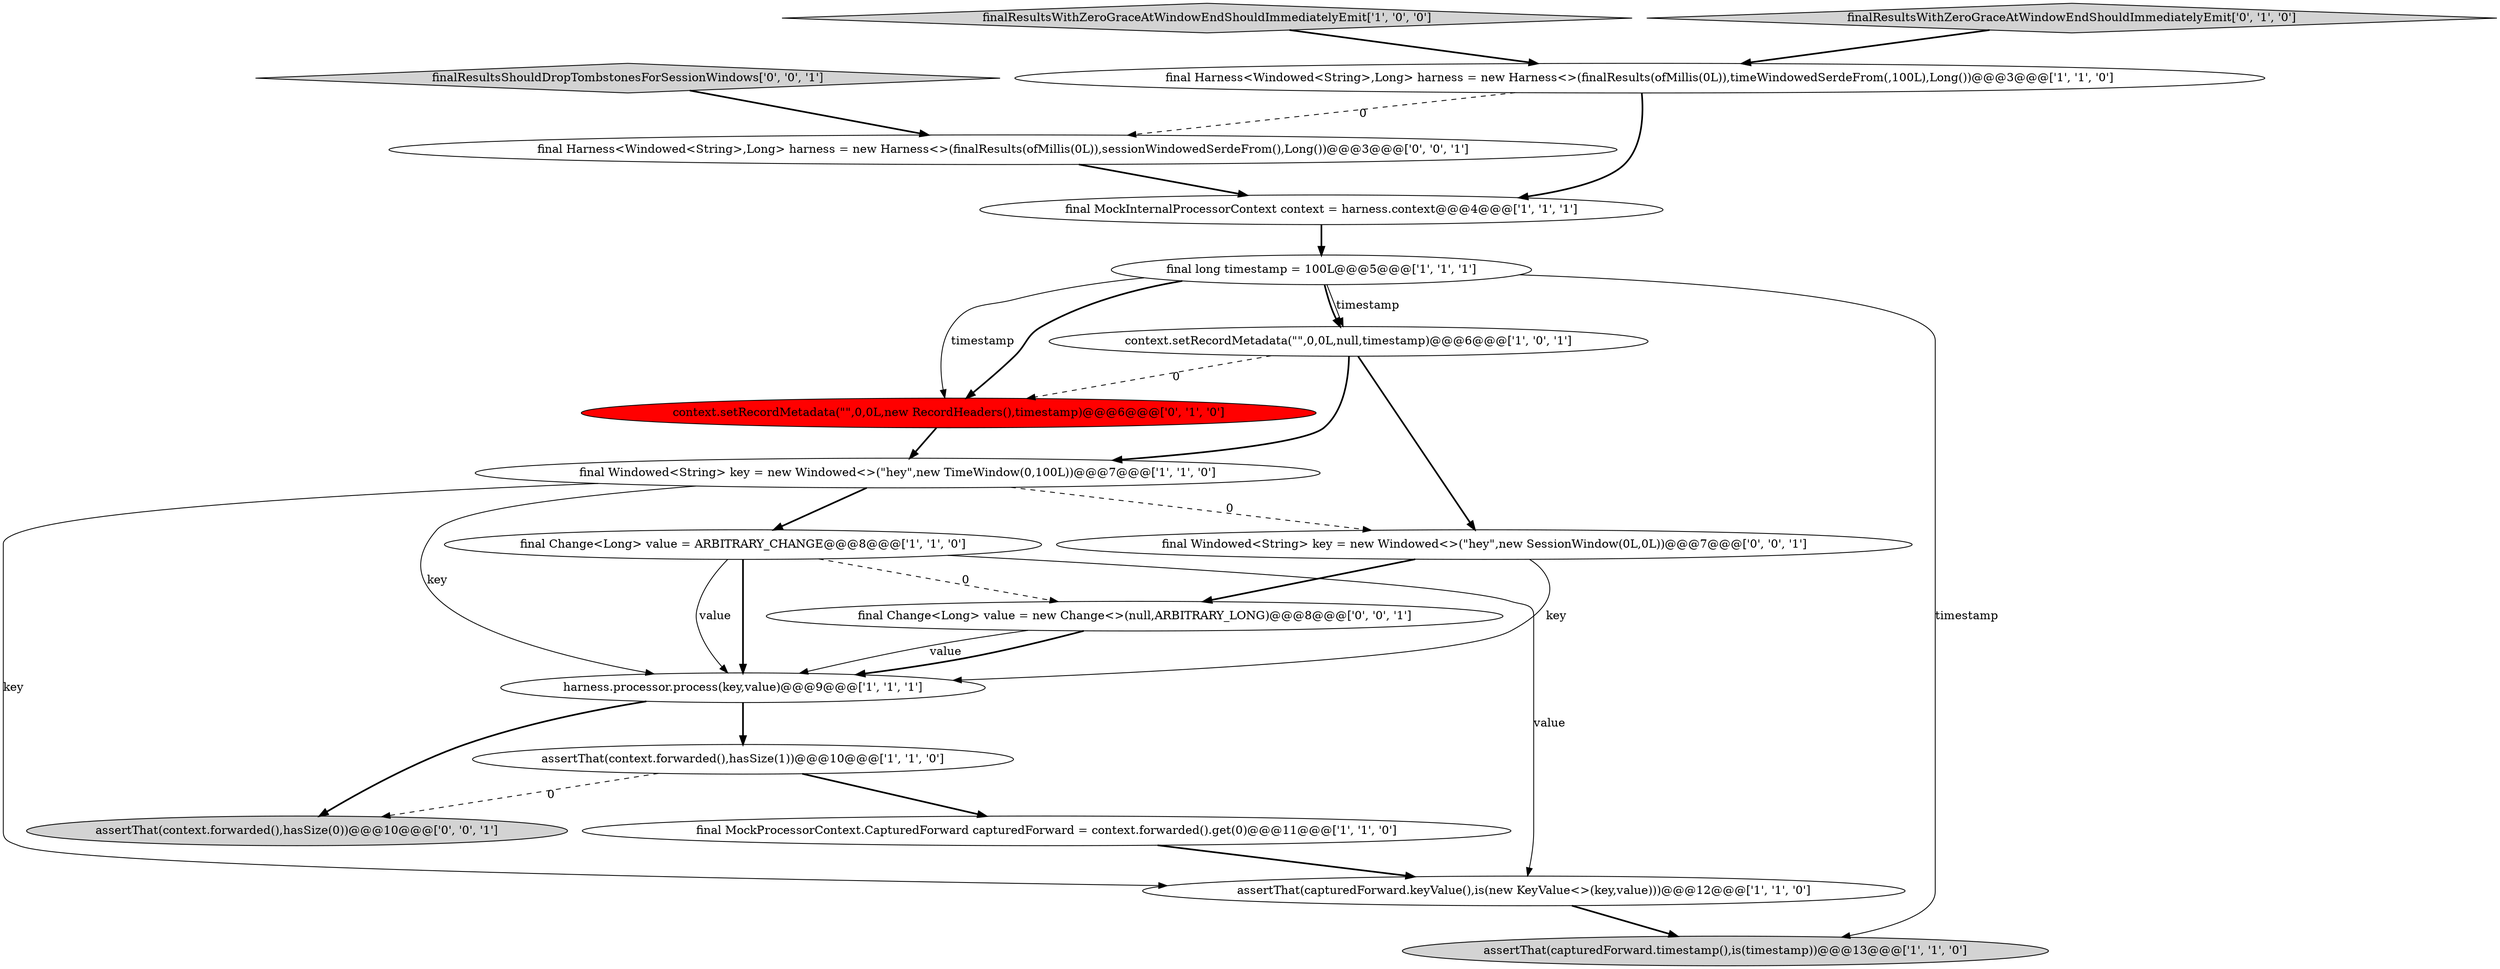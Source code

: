 digraph {
15 [style = filled, label = "final Change<Long> value = new Change<>(null,ARBITRARY_LONG)@@@8@@@['0', '0', '1']", fillcolor = white, shape = ellipse image = "AAA0AAABBB3BBB"];
18 [style = filled, label = "final Windowed<String> key = new Windowed<>(\"hey\",new SessionWindow(0L,0L))@@@7@@@['0', '0', '1']", fillcolor = white, shape = ellipse image = "AAA0AAABBB3BBB"];
7 [style = filled, label = "harness.processor.process(key,value)@@@9@@@['1', '1', '1']", fillcolor = white, shape = ellipse image = "AAA0AAABBB1BBB"];
6 [style = filled, label = "final Change<Long> value = ARBITRARY_CHANGE@@@8@@@['1', '1', '0']", fillcolor = white, shape = ellipse image = "AAA0AAABBB1BBB"];
8 [style = filled, label = "assertThat(capturedForward.timestamp(),is(timestamp))@@@13@@@['1', '1', '0']", fillcolor = lightgray, shape = ellipse image = "AAA0AAABBB1BBB"];
10 [style = filled, label = "final Windowed<String> key = new Windowed<>(\"hey\",new TimeWindow(0,100L))@@@7@@@['1', '1', '0']", fillcolor = white, shape = ellipse image = "AAA0AAABBB1BBB"];
12 [style = filled, label = "context.setRecordMetadata(\"\",0,0L,new RecordHeaders(),timestamp)@@@6@@@['0', '1', '0']", fillcolor = red, shape = ellipse image = "AAA1AAABBB2BBB"];
11 [style = filled, label = "assertThat(context.forwarded(),hasSize(1))@@@10@@@['1', '1', '0']", fillcolor = white, shape = ellipse image = "AAA0AAABBB1BBB"];
2 [style = filled, label = "context.setRecordMetadata(\"\",0,0L,null,timestamp)@@@6@@@['1', '0', '1']", fillcolor = white, shape = ellipse image = "AAA0AAABBB1BBB"];
14 [style = filled, label = "finalResultsShouldDropTombstonesForSessionWindows['0', '0', '1']", fillcolor = lightgray, shape = diamond image = "AAA0AAABBB3BBB"];
17 [style = filled, label = "final Harness<Windowed<String>,Long> harness = new Harness<>(finalResults(ofMillis(0L)),sessionWindowedSerdeFrom(),Long())@@@3@@@['0', '0', '1']", fillcolor = white, shape = ellipse image = "AAA0AAABBB3BBB"];
3 [style = filled, label = "final MockProcessorContext.CapturedForward capturedForward = context.forwarded().get(0)@@@11@@@['1', '1', '0']", fillcolor = white, shape = ellipse image = "AAA0AAABBB1BBB"];
4 [style = filled, label = "final Harness<Windowed<String>,Long> harness = new Harness<>(finalResults(ofMillis(0L)),timeWindowedSerdeFrom(,100L),Long())@@@3@@@['1', '1', '0']", fillcolor = white, shape = ellipse image = "AAA0AAABBB1BBB"];
9 [style = filled, label = "finalResultsWithZeroGraceAtWindowEndShouldImmediatelyEmit['1', '0', '0']", fillcolor = lightgray, shape = diamond image = "AAA0AAABBB1BBB"];
13 [style = filled, label = "finalResultsWithZeroGraceAtWindowEndShouldImmediatelyEmit['0', '1', '0']", fillcolor = lightgray, shape = diamond image = "AAA0AAABBB2BBB"];
1 [style = filled, label = "final MockInternalProcessorContext context = harness.context@@@4@@@['1', '1', '1']", fillcolor = white, shape = ellipse image = "AAA0AAABBB1BBB"];
16 [style = filled, label = "assertThat(context.forwarded(),hasSize(0))@@@10@@@['0', '0', '1']", fillcolor = lightgray, shape = ellipse image = "AAA0AAABBB3BBB"];
0 [style = filled, label = "assertThat(capturedForward.keyValue(),is(new KeyValue<>(key,value)))@@@12@@@['1', '1', '0']", fillcolor = white, shape = ellipse image = "AAA0AAABBB1BBB"];
5 [style = filled, label = "final long timestamp = 100L@@@5@@@['1', '1', '1']", fillcolor = white, shape = ellipse image = "AAA0AAABBB1BBB"];
1->5 [style = bold, label=""];
5->8 [style = solid, label="timestamp"];
7->11 [style = bold, label=""];
17->1 [style = bold, label=""];
15->7 [style = bold, label=""];
4->17 [style = dashed, label="0"];
11->16 [style = dashed, label="0"];
5->12 [style = solid, label="timestamp"];
9->4 [style = bold, label=""];
18->15 [style = bold, label=""];
5->2 [style = solid, label="timestamp"];
2->18 [style = bold, label=""];
14->17 [style = bold, label=""];
6->7 [style = solid, label="value"];
2->10 [style = bold, label=""];
10->6 [style = bold, label=""];
10->7 [style = solid, label="key"];
3->0 [style = bold, label=""];
18->7 [style = solid, label="key"];
2->12 [style = dashed, label="0"];
5->2 [style = bold, label=""];
10->0 [style = solid, label="key"];
12->10 [style = bold, label=""];
6->0 [style = solid, label="value"];
5->12 [style = bold, label=""];
11->3 [style = bold, label=""];
6->15 [style = dashed, label="0"];
7->16 [style = bold, label=""];
0->8 [style = bold, label=""];
15->7 [style = solid, label="value"];
4->1 [style = bold, label=""];
6->7 [style = bold, label=""];
10->18 [style = dashed, label="0"];
13->4 [style = bold, label=""];
}

